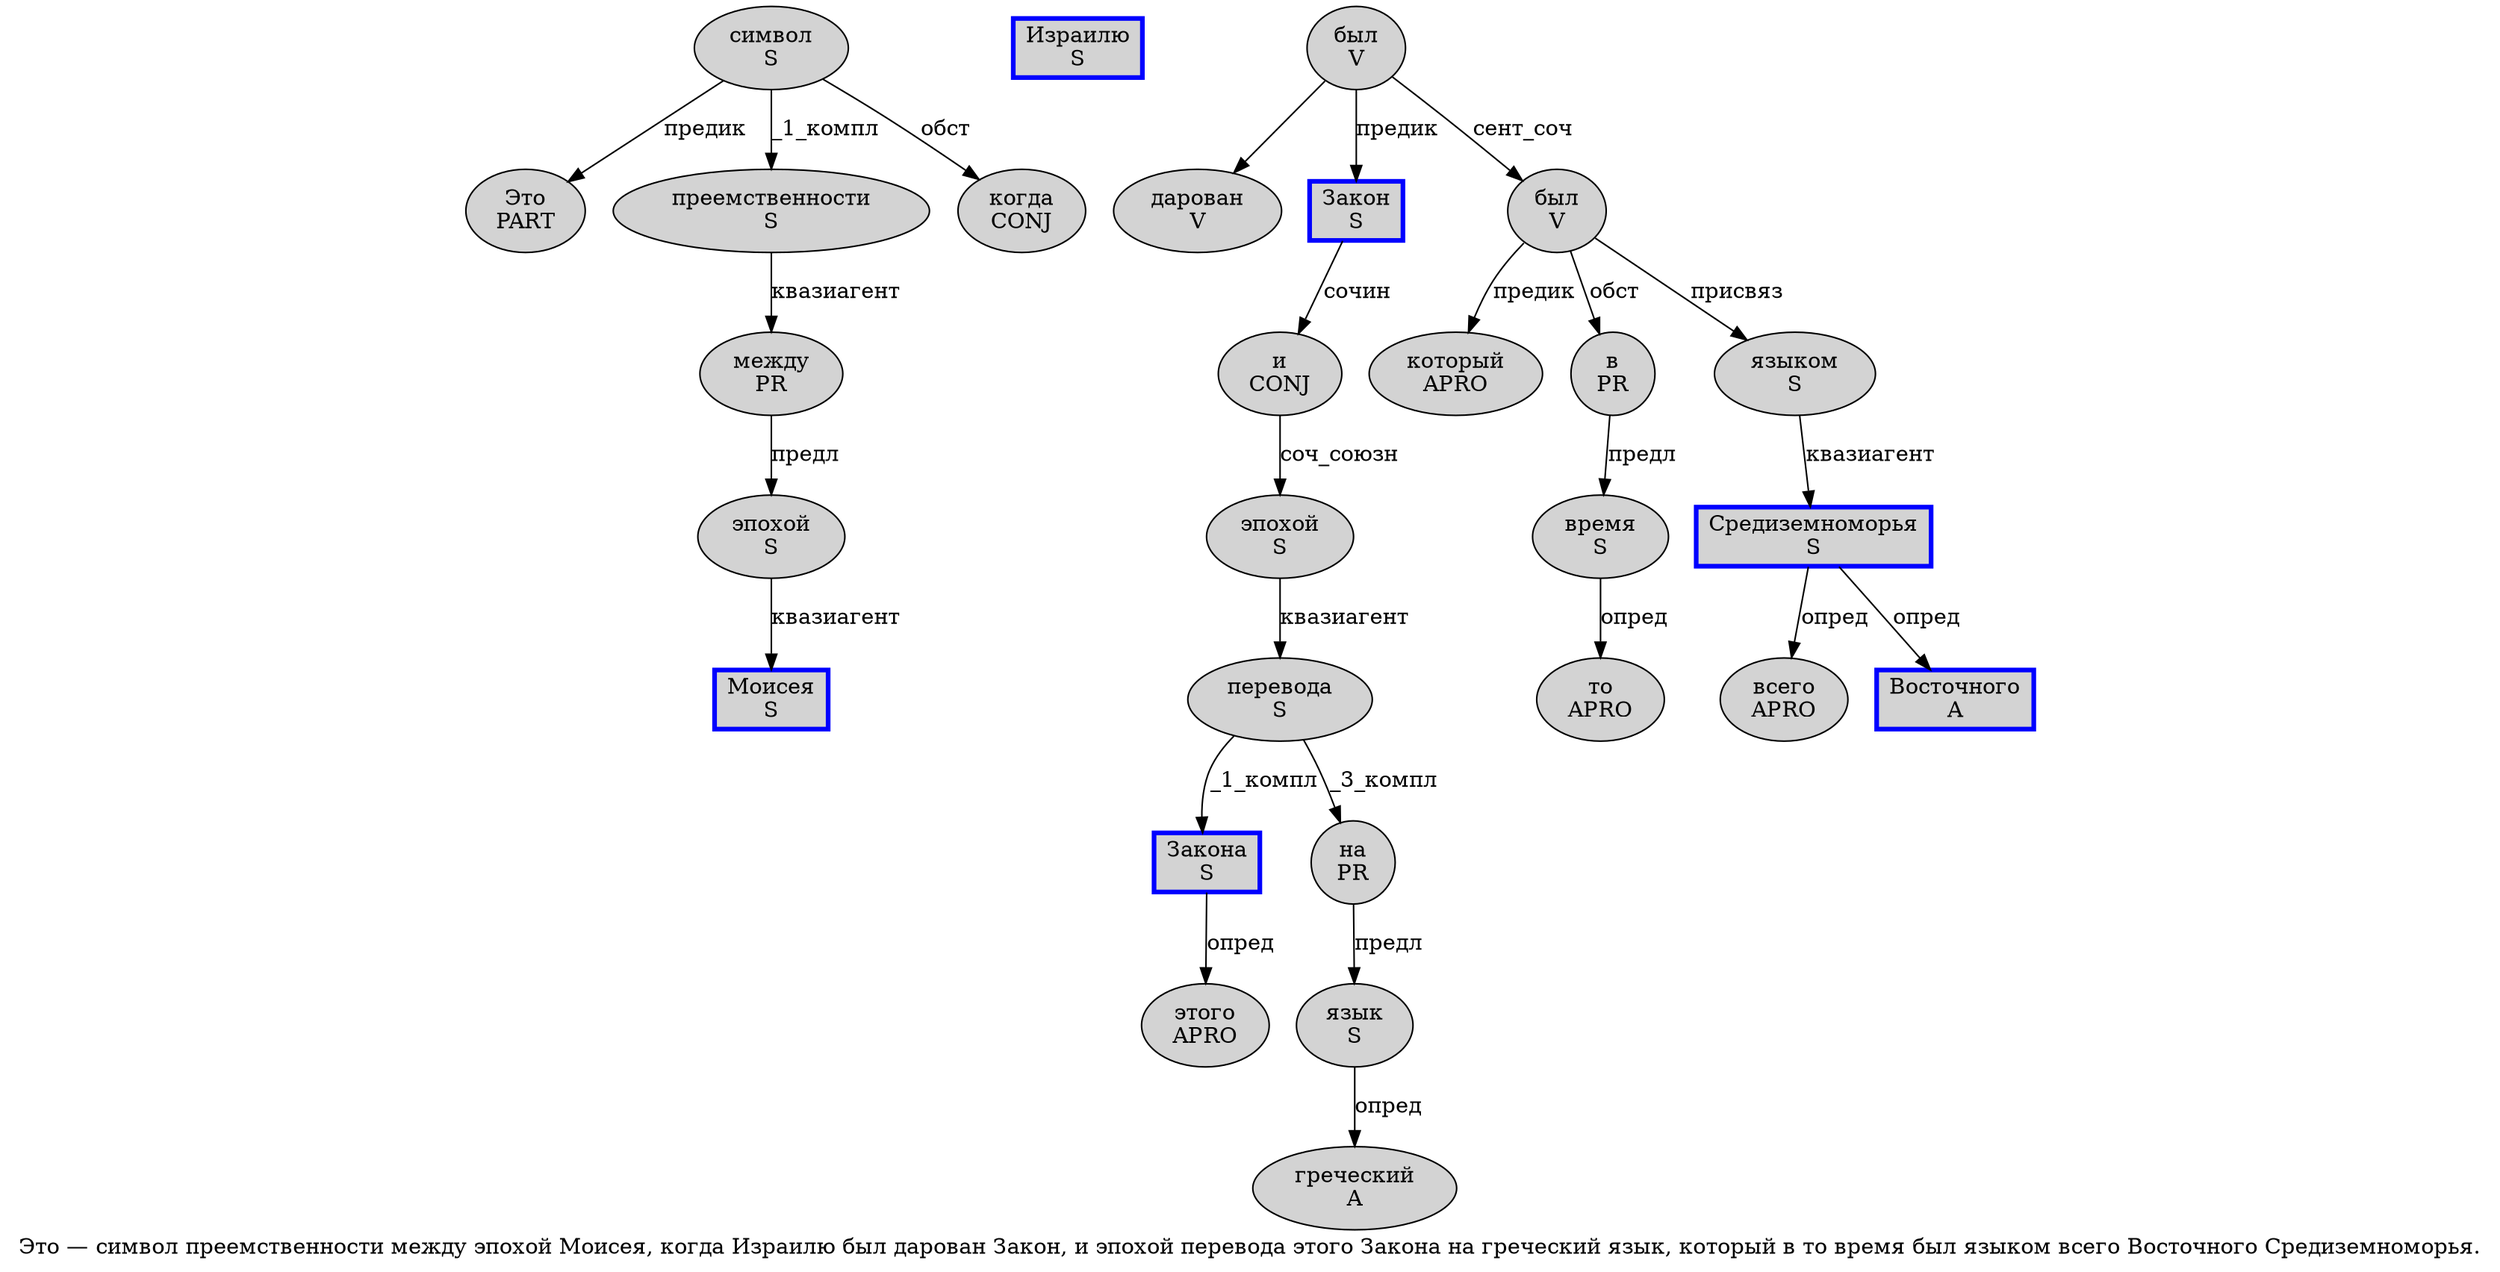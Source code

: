 digraph SENTENCE_550 {
	graph [label="Это — символ преемственности между эпохой Моисея, когда Израилю был дарован Закон, и эпохой перевода этого Закона на греческий язык, который в то время был языком всего Восточного Средиземноморья."]
	node [style=filled]
		0 [label="Это
PART" color="" fillcolor=lightgray penwidth=1 shape=ellipse]
		2 [label="символ
S" color="" fillcolor=lightgray penwidth=1 shape=ellipse]
		3 [label="преемственности
S" color="" fillcolor=lightgray penwidth=1 shape=ellipse]
		4 [label="между
PR" color="" fillcolor=lightgray penwidth=1 shape=ellipse]
		5 [label="эпохой
S" color="" fillcolor=lightgray penwidth=1 shape=ellipse]
		6 [label="Моисея
S" color=blue fillcolor=lightgray penwidth=3 shape=box]
		8 [label="когда
CONJ" color="" fillcolor=lightgray penwidth=1 shape=ellipse]
		9 [label="Израилю
S" color=blue fillcolor=lightgray penwidth=3 shape=box]
		10 [label="был
V" color="" fillcolor=lightgray penwidth=1 shape=ellipse]
		11 [label="дарован
V" color="" fillcolor=lightgray penwidth=1 shape=ellipse]
		12 [label="Закон
S" color=blue fillcolor=lightgray penwidth=3 shape=box]
		14 [label="и
CONJ" color="" fillcolor=lightgray penwidth=1 shape=ellipse]
		15 [label="эпохой
S" color="" fillcolor=lightgray penwidth=1 shape=ellipse]
		16 [label="перевода
S" color="" fillcolor=lightgray penwidth=1 shape=ellipse]
		17 [label="этого
APRO" color="" fillcolor=lightgray penwidth=1 shape=ellipse]
		18 [label="Закона
S" color=blue fillcolor=lightgray penwidth=3 shape=box]
		19 [label="на
PR" color="" fillcolor=lightgray penwidth=1 shape=ellipse]
		20 [label="греческий
A" color="" fillcolor=lightgray penwidth=1 shape=ellipse]
		21 [label="язык
S" color="" fillcolor=lightgray penwidth=1 shape=ellipse]
		23 [label="который
APRO" color="" fillcolor=lightgray penwidth=1 shape=ellipse]
		24 [label="в
PR" color="" fillcolor=lightgray penwidth=1 shape=ellipse]
		25 [label="то
APRO" color="" fillcolor=lightgray penwidth=1 shape=ellipse]
		26 [label="время
S" color="" fillcolor=lightgray penwidth=1 shape=ellipse]
		27 [label="был
V" color="" fillcolor=lightgray penwidth=1 shape=ellipse]
		28 [label="языком
S" color="" fillcolor=lightgray penwidth=1 shape=ellipse]
		29 [label="всего
APRO" color="" fillcolor=lightgray penwidth=1 shape=ellipse]
		30 [label="Восточного
A" color=blue fillcolor=lightgray penwidth=3 shape=box]
		31 [label="Средиземноморья
S" color=blue fillcolor=lightgray penwidth=3 shape=box]
			16 -> 18 [label="_1_компл"]
			16 -> 19 [label="_3_компл"]
			12 -> 14 [label="сочин"]
			2 -> 0 [label="предик"]
			2 -> 3 [label="_1_компл"]
			2 -> 8 [label="обст"]
			18 -> 17 [label="опред"]
			21 -> 20 [label="опред"]
			28 -> 31 [label="квазиагент"]
			19 -> 21 [label="предл"]
			10 -> 11
			10 -> 12 [label="предик"]
			10 -> 27 [label="сент_соч"]
			31 -> 29 [label="опред"]
			31 -> 30 [label="опред"]
			5 -> 6 [label="квазиагент"]
			4 -> 5 [label="предл"]
			14 -> 15 [label="соч_союзн"]
			15 -> 16 [label="квазиагент"]
			26 -> 25 [label="опред"]
			3 -> 4 [label="квазиагент"]
			27 -> 23 [label="предик"]
			27 -> 24 [label="обст"]
			27 -> 28 [label="присвяз"]
			24 -> 26 [label="предл"]
}